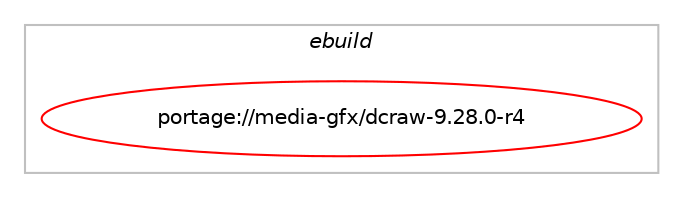 digraph prolog {

# *************
# Graph options
# *************

newrank=true;
concentrate=true;
compound=true;
graph [rankdir=LR,fontname=Helvetica,fontsize=10,ranksep=1.5];#, ranksep=2.5, nodesep=0.2];
edge  [arrowhead=vee];
node  [fontname=Helvetica,fontsize=10];

# **********
# The ebuild
# **********

subgraph cluster_leftcol {
color=gray;
label=<<i>ebuild</i>>;
id [label="portage://media-gfx/dcraw-9.28.0-r4", color=red, width=4, href="../media-gfx/dcraw-9.28.0-r4.svg"];
}

# ****************
# The dependencies
# ****************

subgraph cluster_midcol {
color=gray;
label=<<i>dependencies</i>>;
subgraph cluster_compile {
fillcolor="#eeeeee";
style=filled;
label=<<i>compile</i>>;
# *** BEGIN UNKNOWN DEPENDENCY TYPE (TODO) ***
# id -> equal(use_conditional_group(positive,gimp,portage://media-gfx/dcraw-9.28.0-r4,[package_dependency(portage://media-gfx/dcraw-9.28.0-r4,install,no,dev-libs,atk,none,[,,],[],[]),package_dependency(portage://media-gfx/dcraw-9.28.0-r4,install,no,media-gfx,gimp,none,[,,],[slot(0),subslot(2)],[]),package_dependency(portage://media-gfx/dcraw-9.28.0-r4,install,no,media-libs,harfbuzz,none,[,,],[],[]),package_dependency(portage://media-gfx/dcraw-9.28.0-r4,install,no,x11-libs,cairo,none,[,,],[],[]),package_dependency(portage://media-gfx/dcraw-9.28.0-r4,install,no,x11-libs,gdk-pixbuf,none,[,,],[slot(2)],[]),package_dependency(portage://media-gfx/dcraw-9.28.0-r4,install,no,x11-libs,gtk+,none,[,,],[slot(2)],[]),package_dependency(portage://media-gfx/dcraw-9.28.0-r4,install,no,x11-libs,pango,none,[,,],[],[])]))
# *** END UNKNOWN DEPENDENCY TYPE (TODO) ***

# *** BEGIN UNKNOWN DEPENDENCY TYPE (TODO) ***
# id -> equal(use_conditional_group(positive,jpeg,portage://media-gfx/dcraw-9.28.0-r4,[package_dependency(portage://media-gfx/dcraw-9.28.0-r4,install,no,media-libs,libjpeg-turbo,none,[,,],[slot(0)],[])]))
# *** END UNKNOWN DEPENDENCY TYPE (TODO) ***

# *** BEGIN UNKNOWN DEPENDENCY TYPE (TODO) ***
# id -> equal(use_conditional_group(positive,lcms,portage://media-gfx/dcraw-9.28.0-r4,[package_dependency(portage://media-gfx/dcraw-9.28.0-r4,install,no,media-libs,lcms,none,[,,],[slot(2)],[])]))
# *** END UNKNOWN DEPENDENCY TYPE (TODO) ***

}
subgraph cluster_compileandrun {
fillcolor="#eeeeee";
style=filled;
label=<<i>compile and run</i>>;
}
subgraph cluster_run {
fillcolor="#eeeeee";
style=filled;
label=<<i>run</i>>;
# *** BEGIN UNKNOWN DEPENDENCY TYPE (TODO) ***
# id -> equal(use_conditional_group(positive,gimp,portage://media-gfx/dcraw-9.28.0-r4,[package_dependency(portage://media-gfx/dcraw-9.28.0-r4,run,no,dev-libs,atk,none,[,,],[],[]),package_dependency(portage://media-gfx/dcraw-9.28.0-r4,run,no,media-gfx,gimp,none,[,,],[slot(0),subslot(2)],[]),package_dependency(portage://media-gfx/dcraw-9.28.0-r4,run,no,media-libs,harfbuzz,none,[,,],[],[]),package_dependency(portage://media-gfx/dcraw-9.28.0-r4,run,no,x11-libs,cairo,none,[,,],[],[]),package_dependency(portage://media-gfx/dcraw-9.28.0-r4,run,no,x11-libs,gdk-pixbuf,none,[,,],[slot(2)],[]),package_dependency(portage://media-gfx/dcraw-9.28.0-r4,run,no,x11-libs,gtk+,none,[,,],[slot(2)],[]),package_dependency(portage://media-gfx/dcraw-9.28.0-r4,run,no,x11-libs,pango,none,[,,],[],[])]))
# *** END UNKNOWN DEPENDENCY TYPE (TODO) ***

# *** BEGIN UNKNOWN DEPENDENCY TYPE (TODO) ***
# id -> equal(use_conditional_group(positive,jpeg,portage://media-gfx/dcraw-9.28.0-r4,[package_dependency(portage://media-gfx/dcraw-9.28.0-r4,run,no,media-libs,libjpeg-turbo,none,[,,],[slot(0)],[])]))
# *** END UNKNOWN DEPENDENCY TYPE (TODO) ***

# *** BEGIN UNKNOWN DEPENDENCY TYPE (TODO) ***
# id -> equal(use_conditional_group(positive,lcms,portage://media-gfx/dcraw-9.28.0-r4,[package_dependency(portage://media-gfx/dcraw-9.28.0-r4,run,no,media-libs,lcms,none,[,,],[slot(2)],[])]))
# *** END UNKNOWN DEPENDENCY TYPE (TODO) ***

# *** BEGIN UNKNOWN DEPENDENCY TYPE (TODO) ***
# id -> equal(package_dependency(portage://media-gfx/dcraw-9.28.0-r4,run,no,media-libs,netpbm,none,[,,],[],[]))
# *** END UNKNOWN DEPENDENCY TYPE (TODO) ***

}
}

# **************
# The candidates
# **************

subgraph cluster_choices {
rank=same;
color=gray;
label=<<i>candidates</i>>;

}

}
